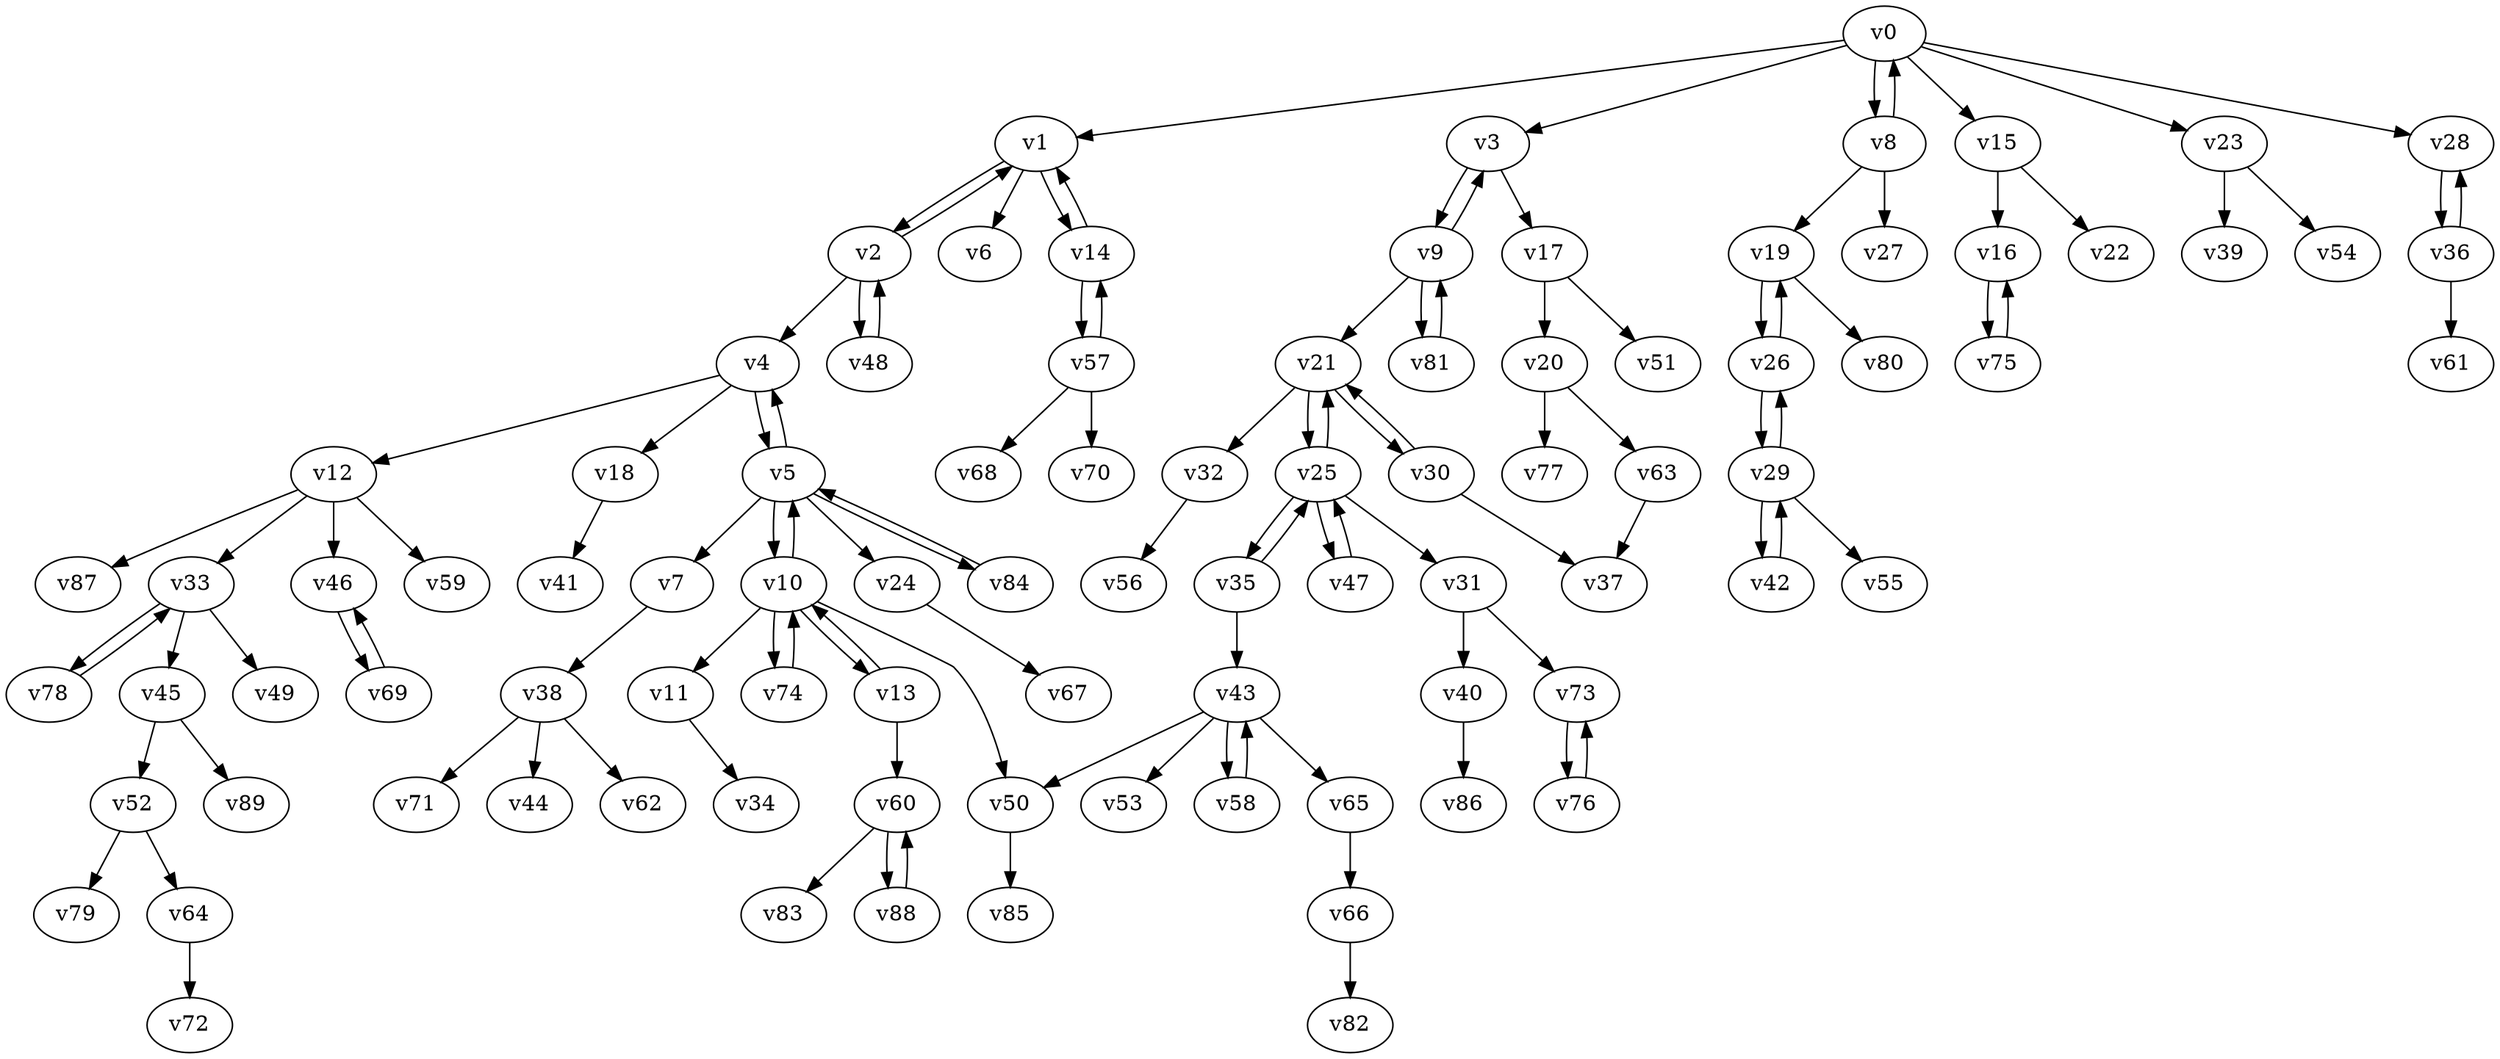 digraph test129 {
    v0 [name="v0", player=0, weight=0];
    v1 [name="v1", player=1, weight=9];
    v2 [name="v2", player=0, weight=13];
    v3 [name="v3", player=1, weight=9];
    v4 [name="v4", player=0, weight=14];
    v5 [name="v5", player=1, weight=12];
    v6 [name="v6", player=0, weight=5];
    v7 [name="v7", player=1, weight=7];
    v8 [name="v8", player=0, weight=13];
    v9 [name="v9", player=1, weight=12];
    v10 [name="v10", player=0, weight=6];
    v11 [name="v11", player=1, weight=9];
    v12 [name="v12", player=0, weight=17];
    v13 [name="v13", player=1, weight=6];
    v14 [name="v14", player=0, weight=9];
    v15 [name="v15", player=1, weight=4];
    v16 [name="v16", player=0, weight=8];
    v17 [name="v17", player=1, weight=-1];
    v18 [name="v18", player=0, weight=7];
    v19 [name="v19", player=1, weight=0];
    v20 [name="v20", player=0, weight=16];
    v21 [name="v21", player=1, weight=3];
    v22 [name="v22", player=0, weight=13];
    v23 [name="v23", player=1, weight=8];
    v24 [name="v24", player=0, weight=2];
    v25 [name="v25", player=1, weight=-2];
    v26 [name="v26", player=0, weight=8];
    v27 [name="v27", player=1, weight=3];
    v28 [name="v28", player=0, weight=4];
    v29 [name="v29", player=1, weight=2];
    v30 [name="v30", player=0, weight=14];
    v31 [name="v31", player=1, weight=4];
    v32 [name="v32", player=0, weight=16];
    v33 [name="v33", player=1, weight=8];
    v34 [name="v34", player=0, weight=2];
    v35 [name="v35", player=1, weight=8];
    v36 [name="v36", player=0, weight=11];
    v37 [name="v37", player=1, weight=11];
    v38 [name="v38", player=0, weight=8];
    v39 [name="v39", player=1, weight=18];
    v40 [name="v40", player=0, weight=2];
    v41 [name="v41", player=1, weight=7];
    v42 [name="v42", player=0, weight=14];
    v43 [name="v43", player=1, weight=3];
    v44 [name="v44", player=0, weight=17];
    v45 [name="v45", player=1, weight=1];
    v46 [name="v46", player=0, weight=16];
    v47 [name="v47", player=1, weight=2];
    v48 [name="v48", player=0, weight=7];
    v49 [name="v49", player=1, weight=2];
    v50 [name="v50", player=0, weight=15];
    v51 [name="v51", player=1, weight=11];
    v52 [name="v52", player=0, weight=17];
    v53 [name="v53", player=1, weight=10];
    v54 [name="v54", player=0, weight=5];
    v55 [name="v55", player=1, weight=7];
    v56 [name="v56", player=0, weight=5];
    v57 [name="v57", player=1, weight=0];
    v58 [name="v58", player=0, weight=12];
    v59 [name="v59", player=1, weight=7];
    v60 [name="v60", player=0, weight=14];
    v61 [name="v61", player=1, weight=2];
    v62 [name="v62", player=0, weight=8];
    v63 [name="v63", player=1, weight=13];
    v64 [name="v64", player=0, weight=6];
    v65 [name="v65", player=1, weight=1];
    v66 [name="v66", player=0, weight=11];
    v67 [name="v67", player=1, weight=12];
    v68 [name="v68", player=0, weight=14];
    v69 [name="v69", player=1, weight=5];
    v70 [name="v70", player=0, weight=5];
    v71 [name="v71", player=1, weight=11];
    v72 [name="v72", player=0, weight=4];
    v73 [name="v73", player=1, weight=12];
    v74 [name="v74", player=0, weight=7];
    v75 [name="v75", player=1, weight=8];
    v76 [name="v76", player=0, weight=9];
    v77 [name="v77", player=1, weight=9];
    v78 [name="v78", player=0, weight=1];
    v79 [name="v79", player=1, weight=3];
    v80 [name="v80", player=0, weight=2];
    v81 [name="v81", player=1, weight=13];
    v82 [name="v82", player=0, weight=11];
    v83 [name="v83", player=1, weight=3];
    v84 [name="v84", player=0, weight=1];
    v85 [name="v85", player=1, weight=12];
    v86 [name="v86", player=0, weight=7];
    v87 [name="v87", player=1, weight=0];
    v88 [name="v88", player=0, weight=11];
    v89 [name="v89", player=1, weight=0];
    v0 -> v1;
    v1 -> v2;
    v2 -> v1;
    v0 -> v3;
    v2 -> v4;
    v4 -> v5;
    v5 -> v4;
    v1 -> v6;
    v5 -> v7;
    v0 -> v8;
    v8 -> v0;
    v3 -> v9;
    v9 -> v3;
    v5 -> v10;
    v10 -> v5;
    v10 -> v11;
    v4 -> v12;
    v10 -> v13;
    v13 -> v10;
    v1 -> v14;
    v14 -> v1;
    v0 -> v15;
    v15 -> v16;
    v3 -> v17;
    v4 -> v18;
    v8 -> v19;
    v17 -> v20;
    v9 -> v21;
    v15 -> v22;
    v0 -> v23;
    v5 -> v24;
    v21 -> v25;
    v25 -> v21;
    v19 -> v26;
    v26 -> v19;
    v8 -> v27;
    v0 -> v28;
    v26 -> v29;
    v29 -> v26;
    v21 -> v30;
    v30 -> v21;
    v25 -> v31;
    v21 -> v32;
    v12 -> v33;
    v11 -> v34;
    v25 -> v35;
    v35 -> v25;
    v28 -> v36;
    v36 -> v28;
    v30 -> v37;
    v7 -> v38;
    v23 -> v39;
    v31 -> v40;
    v18 -> v41;
    v29 -> v42;
    v42 -> v29;
    v35 -> v43;
    v38 -> v44;
    v33 -> v45;
    v12 -> v46;
    v25 -> v47;
    v47 -> v25;
    v2 -> v48;
    v48 -> v2;
    v33 -> v49;
    v43 -> v50;
    v17 -> v51;
    v45 -> v52;
    v43 -> v53;
    v23 -> v54;
    v29 -> v55;
    v32 -> v56;
    v14 -> v57;
    v57 -> v14;
    v43 -> v58;
    v58 -> v43;
    v12 -> v59;
    v13 -> v60;
    v36 -> v61;
    v38 -> v62;
    v20 -> v63;
    v52 -> v64;
    v43 -> v65;
    v65 -> v66;
    v24 -> v67;
    v57 -> v68;
    v46 -> v69;
    v69 -> v46;
    v57 -> v70;
    v38 -> v71;
    v64 -> v72;
    v31 -> v73;
    v10 -> v74;
    v74 -> v10;
    v16 -> v75;
    v75 -> v16;
    v73 -> v76;
    v76 -> v73;
    v20 -> v77;
    v33 -> v78;
    v78 -> v33;
    v52 -> v79;
    v19 -> v80;
    v9 -> v81;
    v81 -> v9;
    v66 -> v82;
    v60 -> v83;
    v5 -> v84;
    v84 -> v5;
    v50 -> v85;
    v40 -> v86;
    v12 -> v87;
    v60 -> v88;
    v88 -> v60;
    v45 -> v89;
    v10 -> v50;
    v63 -> v37;
}
